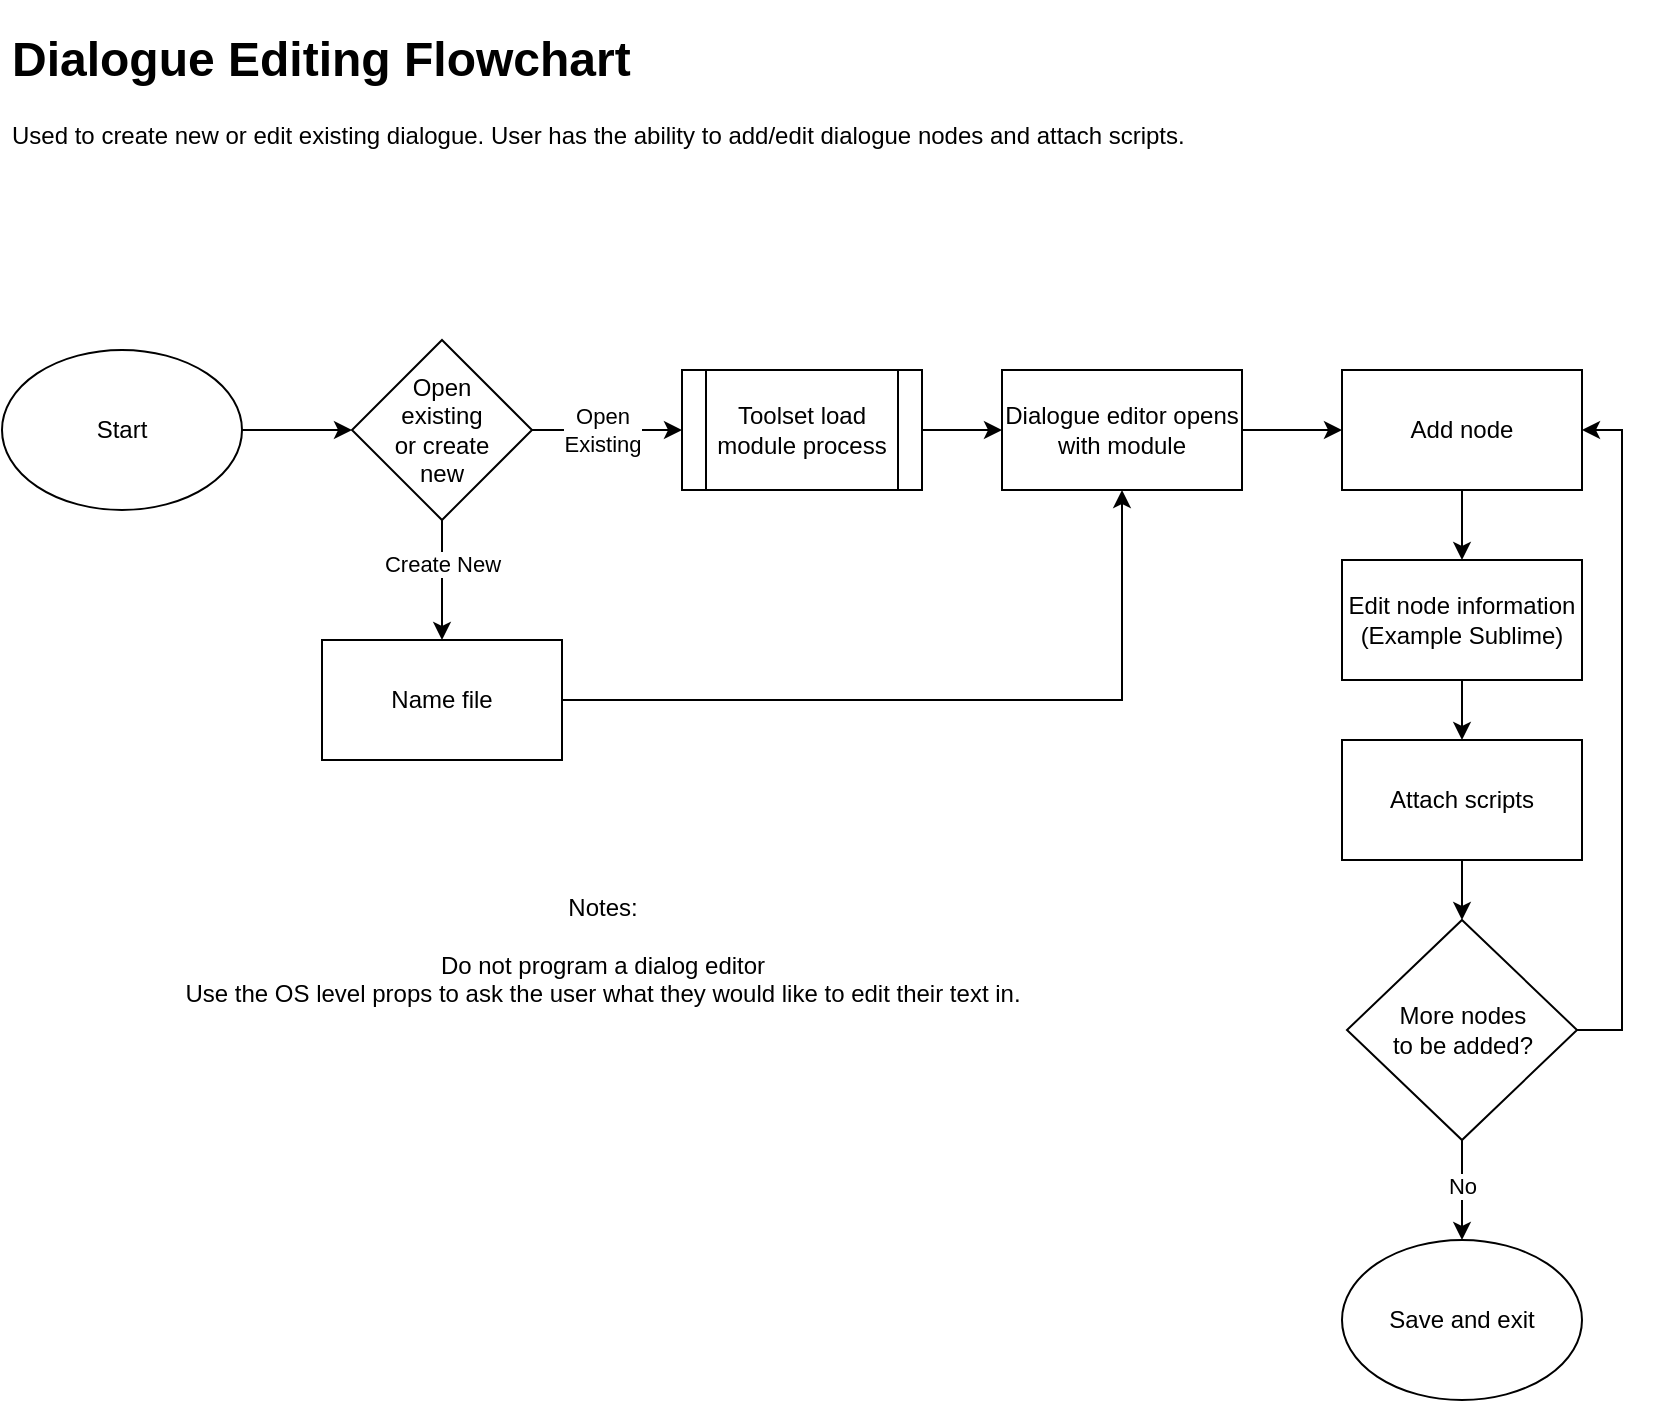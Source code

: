 <mxfile version="20.8.16" type="device"><diagram id="xp6To1EC2HVYq3yptEn_" name="Page-1"><mxGraphModel dx="1861" dy="1002" grid="1" gridSize="10" guides="1" tooltips="1" connect="1" arrows="1" fold="1" page="1" pageScale="1" pageWidth="850" pageHeight="1100" math="0" shadow="0"><root><mxCell id="0"/><mxCell id="1" parent="0"/><mxCell id="n0-FghGSOD9PP3vnDogr-3" style="edgeStyle=orthogonalEdgeStyle;rounded=0;orthogonalLoop=1;jettySize=auto;html=1;" parent="1" source="n0-FghGSOD9PP3vnDogr-1" target="n0-FghGSOD9PP3vnDogr-2" edge="1"><mxGeometry relative="1" as="geometry"/></mxCell><mxCell id="n0-FghGSOD9PP3vnDogr-1" value="Start" style="ellipse;whiteSpace=wrap;html=1;" parent="1" vertex="1"><mxGeometry x="10" y="175" width="120" height="80" as="geometry"/></mxCell><mxCell id="n0-FghGSOD9PP3vnDogr-7" style="edgeStyle=orthogonalEdgeStyle;rounded=0;orthogonalLoop=1;jettySize=auto;html=1;" parent="1" source="n0-FghGSOD9PP3vnDogr-2" target="n0-FghGSOD9PP3vnDogr-6" edge="1"><mxGeometry relative="1" as="geometry"/></mxCell><mxCell id="p4j2742XrUX_GhVZAa_a-2" value="Create New" style="edgeLabel;html=1;align=center;verticalAlign=middle;resizable=0;points=[];" parent="n0-FghGSOD9PP3vnDogr-7" vertex="1" connectable="0"><mxGeometry x="0.27" relative="1" as="geometry"><mxPoint y="-16" as="offset"/></mxGeometry></mxCell><mxCell id="n0-FghGSOD9PP3vnDogr-12" style="edgeStyle=orthogonalEdgeStyle;rounded=0;orthogonalLoop=1;jettySize=auto;html=1;" parent="1" source="n0-FghGSOD9PP3vnDogr-2" target="n0-FghGSOD9PP3vnDogr-11" edge="1"><mxGeometry relative="1" as="geometry"/></mxCell><mxCell id="p4j2742XrUX_GhVZAa_a-3" value="Open&lt;br&gt;Existing" style="edgeLabel;html=1;align=center;verticalAlign=middle;resizable=0;points=[];" parent="n0-FghGSOD9PP3vnDogr-12" vertex="1" connectable="0"><mxGeometry x="-0.233" relative="1" as="geometry"><mxPoint x="6" as="offset"/></mxGeometry></mxCell><mxCell id="n0-FghGSOD9PP3vnDogr-2" value="Open&lt;br&gt;existing&lt;br&gt;or create&lt;br&gt;new" style="rhombus;whiteSpace=wrap;html=1;" parent="1" vertex="1"><mxGeometry x="185" y="170" width="90" height="90" as="geometry"/></mxCell><mxCell id="n0-FghGSOD9PP3vnDogr-15" style="edgeStyle=orthogonalEdgeStyle;rounded=0;orthogonalLoop=1;jettySize=auto;html=1;" parent="1" source="n0-FghGSOD9PP3vnDogr-6" target="n0-FghGSOD9PP3vnDogr-13" edge="1"><mxGeometry relative="1" as="geometry"/></mxCell><mxCell id="n0-FghGSOD9PP3vnDogr-6" value="Name file" style="rounded=0;whiteSpace=wrap;html=1;" parent="1" vertex="1"><mxGeometry x="170" y="320" width="120" height="60" as="geometry"/></mxCell><mxCell id="n0-FghGSOD9PP3vnDogr-14" style="edgeStyle=orthogonalEdgeStyle;rounded=0;orthogonalLoop=1;jettySize=auto;html=1;" parent="1" source="n0-FghGSOD9PP3vnDogr-11" target="n0-FghGSOD9PP3vnDogr-13" edge="1"><mxGeometry relative="1" as="geometry"/></mxCell><mxCell id="n0-FghGSOD9PP3vnDogr-11" value="Toolset load module process" style="shape=process;whiteSpace=wrap;html=1;backgroundOutline=1;" parent="1" vertex="1"><mxGeometry x="350" y="185" width="120" height="60" as="geometry"/></mxCell><mxCell id="n0-FghGSOD9PP3vnDogr-17" style="edgeStyle=orthogonalEdgeStyle;rounded=0;orthogonalLoop=1;jettySize=auto;html=1;" parent="1" source="n0-FghGSOD9PP3vnDogr-13" target="n0-FghGSOD9PP3vnDogr-16" edge="1"><mxGeometry relative="1" as="geometry"/></mxCell><mxCell id="n0-FghGSOD9PP3vnDogr-13" value="Dialogue editor opens with module" style="rounded=0;whiteSpace=wrap;html=1;" parent="1" vertex="1"><mxGeometry x="510" y="185" width="120" height="60" as="geometry"/></mxCell><mxCell id="n0-FghGSOD9PP3vnDogr-19" style="edgeStyle=orthogonalEdgeStyle;rounded=0;orthogonalLoop=1;jettySize=auto;html=1;" parent="1" source="n0-FghGSOD9PP3vnDogr-16" target="n0-FghGSOD9PP3vnDogr-18" edge="1"><mxGeometry relative="1" as="geometry"/></mxCell><mxCell id="n0-FghGSOD9PP3vnDogr-16" value="Add node" style="rounded=0;whiteSpace=wrap;html=1;" parent="1" vertex="1"><mxGeometry x="680" y="185" width="120" height="60" as="geometry"/></mxCell><mxCell id="n0-FghGSOD9PP3vnDogr-21" style="edgeStyle=orthogonalEdgeStyle;rounded=0;orthogonalLoop=1;jettySize=auto;html=1;" parent="1" source="n0-FghGSOD9PP3vnDogr-18" target="n0-FghGSOD9PP3vnDogr-20" edge="1"><mxGeometry relative="1" as="geometry"/></mxCell><mxCell id="n0-FghGSOD9PP3vnDogr-18" value="&lt;div&gt;Edit node information&lt;/div&gt;&lt;div&gt;(Example Sublime)&lt;/div&gt;" style="rounded=0;whiteSpace=wrap;html=1;" parent="1" vertex="1"><mxGeometry x="680" y="280" width="120" height="60" as="geometry"/></mxCell><mxCell id="n0-FghGSOD9PP3vnDogr-31" style="edgeStyle=orthogonalEdgeStyle;rounded=0;orthogonalLoop=1;jettySize=auto;html=1;" parent="1" source="n0-FghGSOD9PP3vnDogr-20" target="n0-FghGSOD9PP3vnDogr-22" edge="1"><mxGeometry relative="1" as="geometry"/></mxCell><mxCell id="n0-FghGSOD9PP3vnDogr-20" value="Attach scripts" style="rounded=0;whiteSpace=wrap;html=1;" parent="1" vertex="1"><mxGeometry x="680" y="370" width="120" height="60" as="geometry"/></mxCell><mxCell id="n0-FghGSOD9PP3vnDogr-30" style="edgeStyle=orthogonalEdgeStyle;rounded=0;orthogonalLoop=1;jettySize=auto;html=1;" parent="1" source="n0-FghGSOD9PP3vnDogr-22" target="n0-FghGSOD9PP3vnDogr-29" edge="1"><mxGeometry relative="1" as="geometry"/></mxCell><mxCell id="p4j2742XrUX_GhVZAa_a-5" value="No" style="edgeLabel;html=1;align=center;verticalAlign=middle;resizable=0;points=[];" parent="n0-FghGSOD9PP3vnDogr-30" vertex="1" connectable="0"><mxGeometry x="0.248" relative="1" as="geometry"><mxPoint y="-8" as="offset"/></mxGeometry></mxCell><mxCell id="p4j2742XrUX_GhVZAa_a-6" style="edgeStyle=orthogonalEdgeStyle;rounded=0;orthogonalLoop=1;jettySize=auto;html=1;entryX=1;entryY=0.5;entryDx=0;entryDy=0;exitX=1;exitY=0.5;exitDx=0;exitDy=0;" parent="1" source="n0-FghGSOD9PP3vnDogr-22" target="n0-FghGSOD9PP3vnDogr-16" edge="1"><mxGeometry relative="1" as="geometry"><mxPoint x="830" y="210" as="targetPoint"/><mxPoint x="810" y="600" as="sourcePoint"/><Array as="points"><mxPoint x="820" y="515"/><mxPoint x="820" y="215"/></Array></mxGeometry></mxCell><mxCell id="n0-FghGSOD9PP3vnDogr-22" value="More nodes &lt;br&gt;to be added?" style="rhombus;whiteSpace=wrap;html=1;" parent="1" vertex="1"><mxGeometry x="682.5" y="460" width="115" height="110" as="geometry"/></mxCell><mxCell id="n0-FghGSOD9PP3vnDogr-29" value="Save and exit" style="ellipse;whiteSpace=wrap;html=1;" parent="1" vertex="1"><mxGeometry x="680" y="620" width="120" height="80" as="geometry"/></mxCell><mxCell id="p4j2742XrUX_GhVZAa_a-1" value="&lt;h1&gt;Dialogue Editing Flowchart&lt;/h1&gt;&lt;p&gt;Used to create new or edit existing dialogue. User has the ability to add/edit dialogue nodes and attach scripts.&lt;/p&gt;" style="text;html=1;strokeColor=none;fillColor=none;spacing=5;spacingTop=-20;whiteSpace=wrap;overflow=hidden;rounded=0;" parent="1" vertex="1"><mxGeometry x="10" y="10" width="830" height="120" as="geometry"/></mxCell><mxCell id="pvOXakAS8bRi-fx1VKGC-1" value="&lt;div&gt;Notes:&lt;/div&gt;&lt;div&gt;&lt;br&gt;&lt;/div&gt;&lt;div&gt;Do not program a dialog editor&lt;/div&gt;&lt;div&gt;Use the OS level props to ask the user what they would like to edit their text in.&lt;br&gt;&lt;/div&gt;" style="text;html=1;align=center;verticalAlign=middle;resizable=0;points=[];autosize=1;strokeColor=none;fillColor=none;" vertex="1" parent="1"><mxGeometry x="90" y="440" width="440" height="70" as="geometry"/></mxCell></root></mxGraphModel></diagram></mxfile>